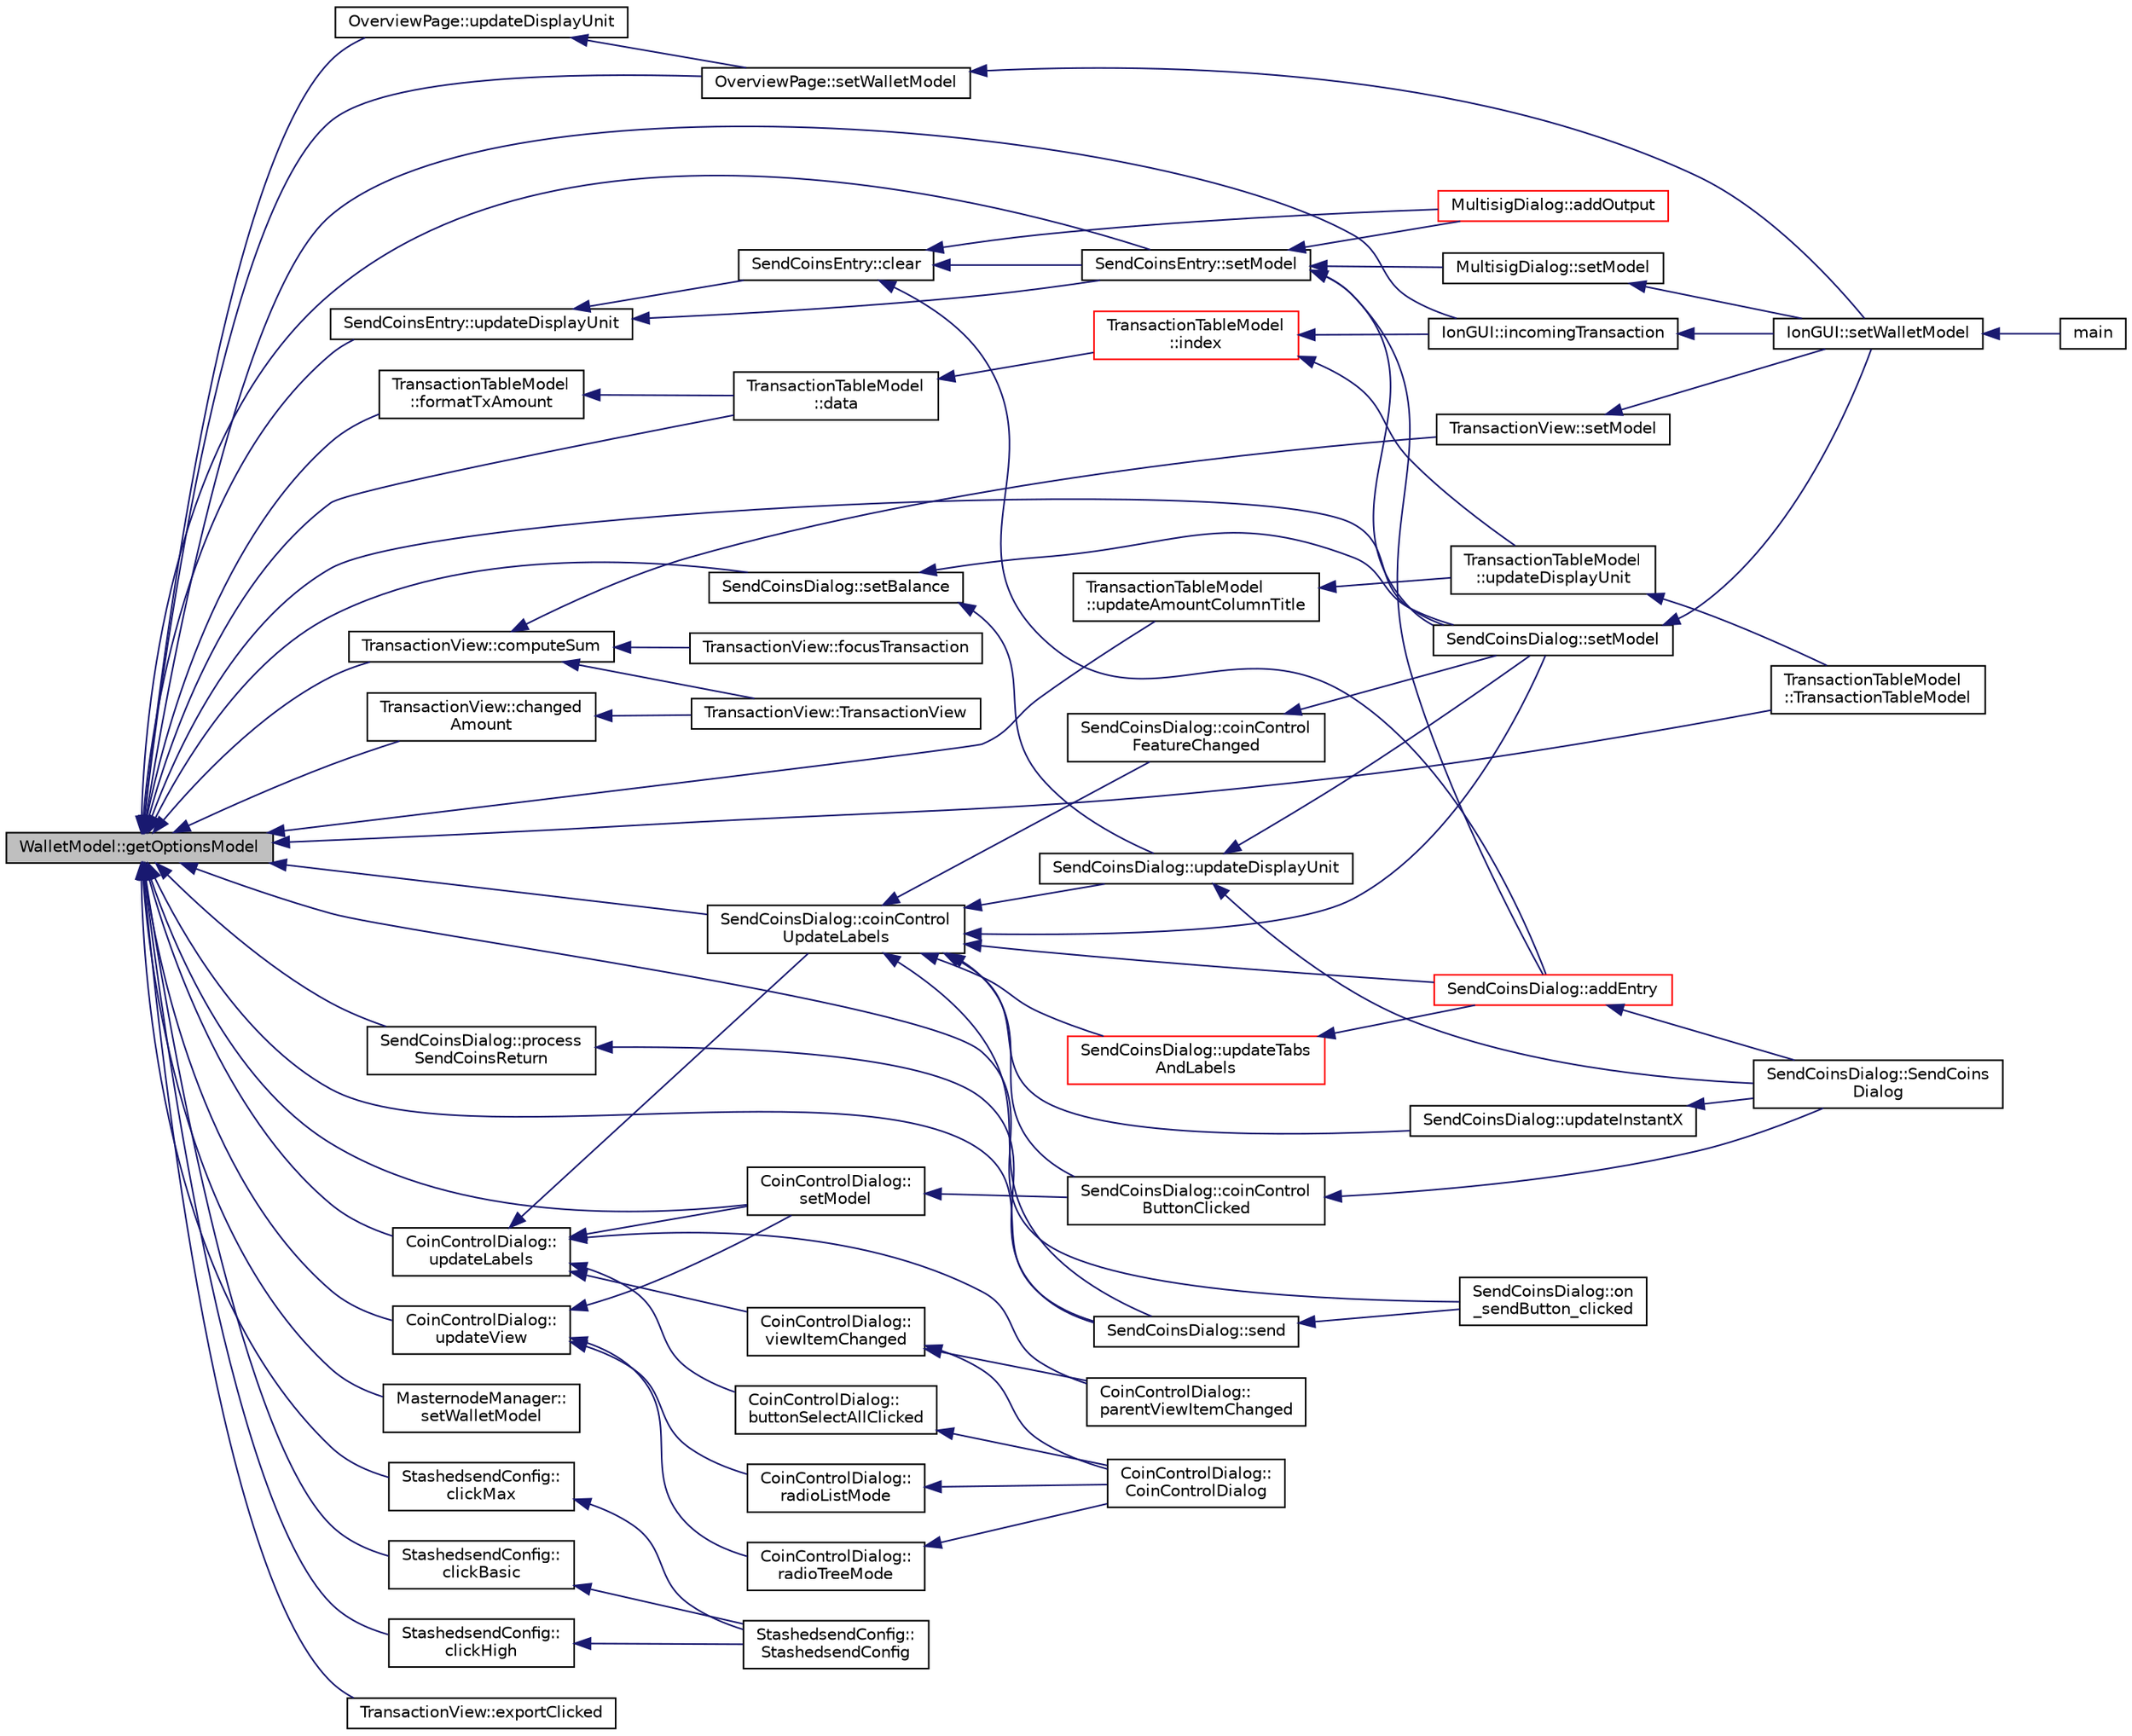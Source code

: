digraph "WalletModel::getOptionsModel"
{
  edge [fontname="Helvetica",fontsize="10",labelfontname="Helvetica",labelfontsize="10"];
  node [fontname="Helvetica",fontsize="10",shape=record];
  rankdir="LR";
  Node559 [label="WalletModel::getOptionsModel",height=0.2,width=0.4,color="black", fillcolor="grey75", style="filled", fontcolor="black"];
  Node559 -> Node560 [dir="back",color="midnightblue",fontsize="10",style="solid",fontname="Helvetica"];
  Node560 [label="CoinControlDialog::\lsetModel",height=0.2,width=0.4,color="black", fillcolor="white", style="filled",URL="$dd/dfb/class_coin_control_dialog.html#a4c34a48574814089c54f763a22f5317a"];
  Node560 -> Node561 [dir="back",color="midnightblue",fontsize="10",style="solid",fontname="Helvetica"];
  Node561 [label="SendCoinsDialog::coinControl\lButtonClicked",height=0.2,width=0.4,color="black", fillcolor="white", style="filled",URL="$d6/de6/class_send_coins_dialog.html#a59d757d9e4bea5b380eb480fd79cfb49"];
  Node561 -> Node562 [dir="back",color="midnightblue",fontsize="10",style="solid",fontname="Helvetica"];
  Node562 [label="SendCoinsDialog::SendCoins\lDialog",height=0.2,width=0.4,color="black", fillcolor="white", style="filled",URL="$d6/de6/class_send_coins_dialog.html#a0df5bc29d1df68eda44826651afc595f"];
  Node559 -> Node563 [dir="back",color="midnightblue",fontsize="10",style="solid",fontname="Helvetica"];
  Node563 [label="CoinControlDialog::\lupdateLabels",height=0.2,width=0.4,color="black", fillcolor="white", style="filled",URL="$dd/dfb/class_coin_control_dialog.html#a4fc60e89b097952ff22dc0f9c58c87d9"];
  Node563 -> Node560 [dir="back",color="midnightblue",fontsize="10",style="solid",fontname="Helvetica"];
  Node563 -> Node564 [dir="back",color="midnightblue",fontsize="10",style="solid",fontname="Helvetica"];
  Node564 [label="CoinControlDialog::\lbuttonSelectAllClicked",height=0.2,width=0.4,color="black", fillcolor="white", style="filled",URL="$dd/dfb/class_coin_control_dialog.html#ae106a71c5b87ac8bea8c52e7c4f4a129"];
  Node564 -> Node565 [dir="back",color="midnightblue",fontsize="10",style="solid",fontname="Helvetica"];
  Node565 [label="CoinControlDialog::\lCoinControlDialog",height=0.2,width=0.4,color="black", fillcolor="white", style="filled",URL="$dd/dfb/class_coin_control_dialog.html#a0945e59c25f956fdab199dbaf252eff5"];
  Node563 -> Node566 [dir="back",color="midnightblue",fontsize="10",style="solid",fontname="Helvetica"];
  Node566 [label="CoinControlDialog::\lparentViewItemChanged",height=0.2,width=0.4,color="black", fillcolor="white", style="filled",URL="$dd/dfb/class_coin_control_dialog.html#af649bd96e37668b175510f0357650ecc"];
  Node563 -> Node567 [dir="back",color="midnightblue",fontsize="10",style="solid",fontname="Helvetica"];
  Node567 [label="CoinControlDialog::\lviewItemChanged",height=0.2,width=0.4,color="black", fillcolor="white", style="filled",URL="$dd/dfb/class_coin_control_dialog.html#ac3c37dabd83f71d9c96bf5567fe85234"];
  Node567 -> Node565 [dir="back",color="midnightblue",fontsize="10",style="solid",fontname="Helvetica"];
  Node567 -> Node566 [dir="back",color="midnightblue",fontsize="10",style="solid",fontname="Helvetica"];
  Node563 -> Node568 [dir="back",color="midnightblue",fontsize="10",style="solid",fontname="Helvetica"];
  Node568 [label="SendCoinsDialog::coinControl\lUpdateLabels",height=0.2,width=0.4,color="black", fillcolor="white", style="filled",URL="$d6/de6/class_send_coins_dialog.html#ae4f429aabcaf309aa314b90049be2a74"];
  Node568 -> Node569 [dir="back",color="midnightblue",fontsize="10",style="solid",fontname="Helvetica"];
  Node569 [label="SendCoinsDialog::setModel",height=0.2,width=0.4,color="black", fillcolor="white", style="filled",URL="$d6/de6/class_send_coins_dialog.html#a73a6c1b1850a334ee652ac167713a2aa"];
  Node569 -> Node570 [dir="back",color="midnightblue",fontsize="10",style="solid",fontname="Helvetica"];
  Node570 [label="IonGUI::setWalletModel",height=0.2,width=0.4,color="black", fillcolor="white", style="filled",URL="$dc/d0b/class_ion_g_u_i.html#a37f87db65498b036d387c705a749c45d",tooltip="Set the wallet model. "];
  Node570 -> Node571 [dir="back",color="midnightblue",fontsize="10",style="solid",fontname="Helvetica"];
  Node571 [label="main",height=0.2,width=0.4,color="black", fillcolor="white", style="filled",URL="$d5/d2d/ion_8cpp.html#a0ddf1224851353fc92bfbff6f499fa97"];
  Node568 -> Node572 [dir="back",color="midnightblue",fontsize="10",style="solid",fontname="Helvetica"];
  Node572 [label="SendCoinsDialog::send",height=0.2,width=0.4,color="black", fillcolor="white", style="filled",URL="$d6/de6/class_send_coins_dialog.html#afd8d436a16ea7dba1276e8fdfdc8b2d3"];
  Node572 -> Node573 [dir="back",color="midnightblue",fontsize="10",style="solid",fontname="Helvetica"];
  Node573 [label="SendCoinsDialog::on\l_sendButton_clicked",height=0.2,width=0.4,color="black", fillcolor="white", style="filled",URL="$d6/de6/class_send_coins_dialog.html#a2cab7cf9ea5040b9e2189297f7d3c764"];
  Node568 -> Node574 [dir="back",color="midnightblue",fontsize="10",style="solid",fontname="Helvetica"];
  Node574 [label="SendCoinsDialog::addEntry",height=0.2,width=0.4,color="red", fillcolor="white", style="filled",URL="$d6/de6/class_send_coins_dialog.html#a3d680a76b967641115c6ff2fa83fb62a"];
  Node574 -> Node562 [dir="back",color="midnightblue",fontsize="10",style="solid",fontname="Helvetica"];
  Node568 -> Node584 [dir="back",color="midnightblue",fontsize="10",style="solid",fontname="Helvetica"];
  Node584 [label="SendCoinsDialog::updateTabs\lAndLabels",height=0.2,width=0.4,color="red", fillcolor="white", style="filled",URL="$d6/de6/class_send_coins_dialog.html#a3b834c739f7d02d8086a2bf58525c5f0"];
  Node584 -> Node574 [dir="back",color="midnightblue",fontsize="10",style="solid",fontname="Helvetica"];
  Node568 -> Node585 [dir="back",color="midnightblue",fontsize="10",style="solid",fontname="Helvetica"];
  Node585 [label="SendCoinsDialog::updateDisplayUnit",height=0.2,width=0.4,color="black", fillcolor="white", style="filled",URL="$d6/de6/class_send_coins_dialog.html#a74815ad8502b126200b6fd2e59e9f042"];
  Node585 -> Node562 [dir="back",color="midnightblue",fontsize="10",style="solid",fontname="Helvetica"];
  Node585 -> Node569 [dir="back",color="midnightblue",fontsize="10",style="solid",fontname="Helvetica"];
  Node568 -> Node586 [dir="back",color="midnightblue",fontsize="10",style="solid",fontname="Helvetica"];
  Node586 [label="SendCoinsDialog::updateInstantX",height=0.2,width=0.4,color="black", fillcolor="white", style="filled",URL="$d6/de6/class_send_coins_dialog.html#a2ef7a77ae3a6525d062e010dc414b950"];
  Node586 -> Node562 [dir="back",color="midnightblue",fontsize="10",style="solid",fontname="Helvetica"];
  Node568 -> Node587 [dir="back",color="midnightblue",fontsize="10",style="solid",fontname="Helvetica"];
  Node587 [label="SendCoinsDialog::coinControl\lFeatureChanged",height=0.2,width=0.4,color="black", fillcolor="white", style="filled",URL="$d6/de6/class_send_coins_dialog.html#af13ddd00abec4f060632d887b5e838a3"];
  Node587 -> Node569 [dir="back",color="midnightblue",fontsize="10",style="solid",fontname="Helvetica"];
  Node568 -> Node561 [dir="back",color="midnightblue",fontsize="10",style="solid",fontname="Helvetica"];
  Node559 -> Node588 [dir="back",color="midnightblue",fontsize="10",style="solid",fontname="Helvetica"];
  Node588 [label="CoinControlDialog::\lupdateView",height=0.2,width=0.4,color="black", fillcolor="white", style="filled",URL="$dd/dfb/class_coin_control_dialog.html#aadea33050e5c1efd5eae8d2fcfa721f9"];
  Node588 -> Node560 [dir="back",color="midnightblue",fontsize="10",style="solid",fontname="Helvetica"];
  Node588 -> Node589 [dir="back",color="midnightblue",fontsize="10",style="solid",fontname="Helvetica"];
  Node589 [label="CoinControlDialog::\lradioTreeMode",height=0.2,width=0.4,color="black", fillcolor="white", style="filled",URL="$dd/dfb/class_coin_control_dialog.html#a1990d478f3ffba666c358a4f1bd395ec"];
  Node589 -> Node565 [dir="back",color="midnightblue",fontsize="10",style="solid",fontname="Helvetica"];
  Node588 -> Node590 [dir="back",color="midnightblue",fontsize="10",style="solid",fontname="Helvetica"];
  Node590 [label="CoinControlDialog::\lradioListMode",height=0.2,width=0.4,color="black", fillcolor="white", style="filled",URL="$dd/dfb/class_coin_control_dialog.html#a775c6d290cb63667a434b09072094533"];
  Node590 -> Node565 [dir="back",color="midnightblue",fontsize="10",style="solid",fontname="Helvetica"];
  Node559 -> Node591 [dir="back",color="midnightblue",fontsize="10",style="solid",fontname="Helvetica"];
  Node591 [label="IonGUI::incomingTransaction",height=0.2,width=0.4,color="black", fillcolor="white", style="filled",URL="$dc/d0b/class_ion_g_u_i.html#acdb78c5d98fb4528bd0e9f5b9c5ad048",tooltip="Show incoming transaction notification for new transactions. "];
  Node591 -> Node570 [dir="back",color="midnightblue",fontsize="10",style="solid",fontname="Helvetica"];
  Node559 -> Node592 [dir="back",color="midnightblue",fontsize="10",style="solid",fontname="Helvetica"];
  Node592 [label="MasternodeManager::\lsetWalletModel",height=0.2,width=0.4,color="black", fillcolor="white", style="filled",URL="$d9/d70/class_masternode_manager.html#a26bbcaddf44ee53ae146a9e719f73590"];
  Node559 -> Node593 [dir="back",color="midnightblue",fontsize="10",style="solid",fontname="Helvetica"];
  Node593 [label="OverviewPage::setWalletModel",height=0.2,width=0.4,color="black", fillcolor="white", style="filled",URL="$d1/d91/class_overview_page.html#a2ed52a3a87e9c74fee38fa873c9bc71f"];
  Node593 -> Node570 [dir="back",color="midnightblue",fontsize="10",style="solid",fontname="Helvetica"];
  Node559 -> Node594 [dir="back",color="midnightblue",fontsize="10",style="solid",fontname="Helvetica"];
  Node594 [label="OverviewPage::updateDisplayUnit",height=0.2,width=0.4,color="black", fillcolor="white", style="filled",URL="$d1/d91/class_overview_page.html#a03f19b9afd9af4b72d9bba7b0c7cf900"];
  Node594 -> Node593 [dir="back",color="midnightblue",fontsize="10",style="solid",fontname="Helvetica"];
  Node559 -> Node569 [dir="back",color="midnightblue",fontsize="10",style="solid",fontname="Helvetica"];
  Node559 -> Node573 [dir="back",color="midnightblue",fontsize="10",style="solid",fontname="Helvetica"];
  Node559 -> Node572 [dir="back",color="midnightblue",fontsize="10",style="solid",fontname="Helvetica"];
  Node559 -> Node595 [dir="back",color="midnightblue",fontsize="10",style="solid",fontname="Helvetica"];
  Node595 [label="SendCoinsDialog::setBalance",height=0.2,width=0.4,color="black", fillcolor="white", style="filled",URL="$d6/de6/class_send_coins_dialog.html#a7f02f2589cb65b508ccb3b02aad06979"];
  Node595 -> Node569 [dir="back",color="midnightblue",fontsize="10",style="solid",fontname="Helvetica"];
  Node595 -> Node585 [dir="back",color="midnightblue",fontsize="10",style="solid",fontname="Helvetica"];
  Node559 -> Node596 [dir="back",color="midnightblue",fontsize="10",style="solid",fontname="Helvetica"];
  Node596 [label="SendCoinsDialog::process\lSendCoinsReturn",height=0.2,width=0.4,color="black", fillcolor="white", style="filled",URL="$d6/de6/class_send_coins_dialog.html#a349fff162bb43ec63e56e8f7db203a66"];
  Node596 -> Node572 [dir="back",color="midnightblue",fontsize="10",style="solid",fontname="Helvetica"];
  Node559 -> Node568 [dir="back",color="midnightblue",fontsize="10",style="solid",fontname="Helvetica"];
  Node559 -> Node597 [dir="back",color="midnightblue",fontsize="10",style="solid",fontname="Helvetica"];
  Node597 [label="SendCoinsEntry::setModel",height=0.2,width=0.4,color="black", fillcolor="white", style="filled",URL="$d0/dbc/class_send_coins_entry.html#a831f8f9a63acd77b7d66d5393e12310b"];
  Node597 -> Node598 [dir="back",color="midnightblue",fontsize="10",style="solid",fontname="Helvetica"];
  Node598 [label="MultisigDialog::setModel",height=0.2,width=0.4,color="black", fillcolor="white", style="filled",URL="$d4/df4/class_multisig_dialog.html#ae2709a2ffd629acafa4c90811402c64a"];
  Node598 -> Node570 [dir="back",color="midnightblue",fontsize="10",style="solid",fontname="Helvetica"];
  Node597 -> Node599 [dir="back",color="midnightblue",fontsize="10",style="solid",fontname="Helvetica"];
  Node599 [label="MultisigDialog::addOutput",height=0.2,width=0.4,color="red", fillcolor="white", style="filled",URL="$d4/df4/class_multisig_dialog.html#a2fcffef63f71dc0178f4abdc3de2f850"];
  Node597 -> Node569 [dir="back",color="midnightblue",fontsize="10",style="solid",fontname="Helvetica"];
  Node597 -> Node574 [dir="back",color="midnightblue",fontsize="10",style="solid",fontname="Helvetica"];
  Node559 -> Node602 [dir="back",color="midnightblue",fontsize="10",style="solid",fontname="Helvetica"];
  Node602 [label="SendCoinsEntry::updateDisplayUnit",height=0.2,width=0.4,color="black", fillcolor="white", style="filled",URL="$d0/dbc/class_send_coins_entry.html#a6ff4bd5b370545bcfd6214e866ee33f3"];
  Node602 -> Node597 [dir="back",color="midnightblue",fontsize="10",style="solid",fontname="Helvetica"];
  Node602 -> Node603 [dir="back",color="midnightblue",fontsize="10",style="solid",fontname="Helvetica"];
  Node603 [label="SendCoinsEntry::clear",height=0.2,width=0.4,color="black", fillcolor="white", style="filled",URL="$d0/dbc/class_send_coins_entry.html#abff66fcd456c82144e7a2c410f5082ac"];
  Node603 -> Node599 [dir="back",color="midnightblue",fontsize="10",style="solid",fontname="Helvetica"];
  Node603 -> Node574 [dir="back",color="midnightblue",fontsize="10",style="solid",fontname="Helvetica"];
  Node603 -> Node597 [dir="back",color="midnightblue",fontsize="10",style="solid",fontname="Helvetica"];
  Node559 -> Node604 [dir="back",color="midnightblue",fontsize="10",style="solid",fontname="Helvetica"];
  Node604 [label="StashedsendConfig::\lclickBasic",height=0.2,width=0.4,color="black", fillcolor="white", style="filled",URL="$d9/d44/class_stashedsend_config.html#a6b4fbf9645e083addcc01e87fd0299c9"];
  Node604 -> Node605 [dir="back",color="midnightblue",fontsize="10",style="solid",fontname="Helvetica"];
  Node605 [label="StashedsendConfig::\lStashedsendConfig",height=0.2,width=0.4,color="black", fillcolor="white", style="filled",URL="$d9/d44/class_stashedsend_config.html#a9ae47587db2192b45577c89dfa3fdfb8"];
  Node559 -> Node606 [dir="back",color="midnightblue",fontsize="10",style="solid",fontname="Helvetica"];
  Node606 [label="StashedsendConfig::\lclickHigh",height=0.2,width=0.4,color="black", fillcolor="white", style="filled",URL="$d9/d44/class_stashedsend_config.html#a06e5cc8150f163529d46c93085039f03"];
  Node606 -> Node605 [dir="back",color="midnightblue",fontsize="10",style="solid",fontname="Helvetica"];
  Node559 -> Node607 [dir="back",color="midnightblue",fontsize="10",style="solid",fontname="Helvetica"];
  Node607 [label="StashedsendConfig::\lclickMax",height=0.2,width=0.4,color="black", fillcolor="white", style="filled",URL="$d9/d44/class_stashedsend_config.html#a1c0027df4b89dd270fdb5f5a09df4236"];
  Node607 -> Node605 [dir="back",color="midnightblue",fontsize="10",style="solid",fontname="Helvetica"];
  Node559 -> Node608 [dir="back",color="midnightblue",fontsize="10",style="solid",fontname="Helvetica"];
  Node608 [label="TransactionTableModel\l::TransactionTableModel",height=0.2,width=0.4,color="black", fillcolor="white", style="filled",URL="$d7/dfe/class_transaction_table_model.html#a6c10b7cab9804eee6df9e049a978dc62"];
  Node559 -> Node609 [dir="back",color="midnightblue",fontsize="10",style="solid",fontname="Helvetica"];
  Node609 [label="TransactionTableModel\l::updateAmountColumnTitle",height=0.2,width=0.4,color="black", fillcolor="white", style="filled",URL="$d7/dfe/class_transaction_table_model.html#acbb6e7531f507369ad18b656ad7b3f10",tooltip="Updates the column title to \"Amount (DisplayUnit)\" and emits headerDataChanged() signal for table hea..."];
  Node609 -> Node610 [dir="back",color="midnightblue",fontsize="10",style="solid",fontname="Helvetica"];
  Node610 [label="TransactionTableModel\l::updateDisplayUnit",height=0.2,width=0.4,color="black", fillcolor="white", style="filled",URL="$d7/dfe/class_transaction_table_model.html#a8b73ff7d72ec2dd69790bc61bbe8575e"];
  Node610 -> Node608 [dir="back",color="midnightblue",fontsize="10",style="solid",fontname="Helvetica"];
  Node559 -> Node611 [dir="back",color="midnightblue",fontsize="10",style="solid",fontname="Helvetica"];
  Node611 [label="TransactionTableModel\l::formatTxAmount",height=0.2,width=0.4,color="black", fillcolor="white", style="filled",URL="$d7/dfe/class_transaction_table_model.html#a6a3a35bfb8d6ca2a3615bcbc247f0228"];
  Node611 -> Node612 [dir="back",color="midnightblue",fontsize="10",style="solid",fontname="Helvetica"];
  Node612 [label="TransactionTableModel\l::data",height=0.2,width=0.4,color="black", fillcolor="white", style="filled",URL="$d7/dfe/class_transaction_table_model.html#a02173c31b6014bff182e320217e30e10"];
  Node612 -> Node613 [dir="back",color="midnightblue",fontsize="10",style="solid",fontname="Helvetica"];
  Node613 [label="TransactionTableModel\l::index",height=0.2,width=0.4,color="red", fillcolor="white", style="filled",URL="$d7/dfe/class_transaction_table_model.html#af3a9a49314f80268a77a704f7f028905"];
  Node613 -> Node591 [dir="back",color="midnightblue",fontsize="10",style="solid",fontname="Helvetica"];
  Node613 -> Node610 [dir="back",color="midnightblue",fontsize="10",style="solid",fontname="Helvetica"];
  Node559 -> Node612 [dir="back",color="midnightblue",fontsize="10",style="solid",fontname="Helvetica"];
  Node559 -> Node617 [dir="back",color="midnightblue",fontsize="10",style="solid",fontname="Helvetica"];
  Node617 [label="TransactionView::changed\lAmount",height=0.2,width=0.4,color="black", fillcolor="white", style="filled",URL="$d2/d2c/class_transaction_view.html#a0075048c06bb54da5c5e5d2691198984"];
  Node617 -> Node618 [dir="back",color="midnightblue",fontsize="10",style="solid",fontname="Helvetica"];
  Node618 [label="TransactionView::TransactionView",height=0.2,width=0.4,color="black", fillcolor="white", style="filled",URL="$d2/d2c/class_transaction_view.html#a0c5e8b90206b4e8b8bf68dd7e319798f"];
  Node559 -> Node619 [dir="back",color="midnightblue",fontsize="10",style="solid",fontname="Helvetica"];
  Node619 [label="TransactionView::exportClicked",height=0.2,width=0.4,color="black", fillcolor="white", style="filled",URL="$d2/d2c/class_transaction_view.html#a5983022ff1e5395f87de3c5728eff8da"];
  Node559 -> Node620 [dir="back",color="midnightblue",fontsize="10",style="solid",fontname="Helvetica"];
  Node620 [label="TransactionView::computeSum",height=0.2,width=0.4,color="black", fillcolor="white", style="filled",URL="$d2/d2c/class_transaction_view.html#abb2ea48a61bb12a0dda9d63952adc50e",tooltip="Compute sum of all selected transactions. "];
  Node620 -> Node618 [dir="back",color="midnightblue",fontsize="10",style="solid",fontname="Helvetica"];
  Node620 -> Node621 [dir="back",color="midnightblue",fontsize="10",style="solid",fontname="Helvetica"];
  Node621 [label="TransactionView::setModel",height=0.2,width=0.4,color="black", fillcolor="white", style="filled",URL="$d2/d2c/class_transaction_view.html#a4920c2cd57d72eb50248948fa160c83c"];
  Node621 -> Node570 [dir="back",color="midnightblue",fontsize="10",style="solid",fontname="Helvetica"];
  Node620 -> Node622 [dir="back",color="midnightblue",fontsize="10",style="solid",fontname="Helvetica"];
  Node622 [label="TransactionView::focusTransaction",height=0.2,width=0.4,color="black", fillcolor="white", style="filled",URL="$d2/d2c/class_transaction_view.html#ab6d126806467ae9dc273cbe19a7477cc"];
}
